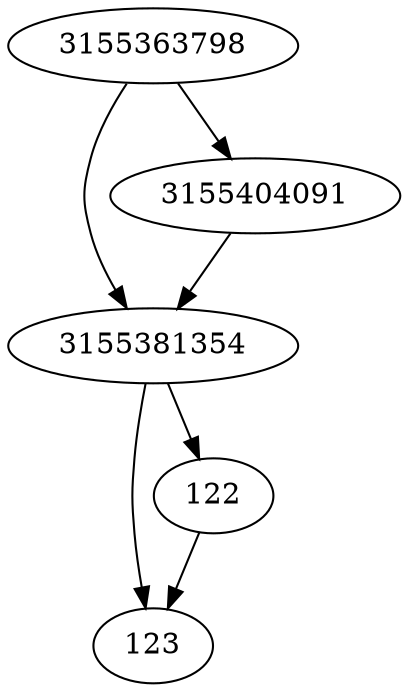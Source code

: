 strict digraph  {
3155381354;
123;
3155363798;
122;
3155404091;
3155381354 -> 122;
3155381354 -> 123;
3155363798 -> 3155381354;
3155363798 -> 3155404091;
122 -> 123;
3155404091 -> 3155381354;
}

